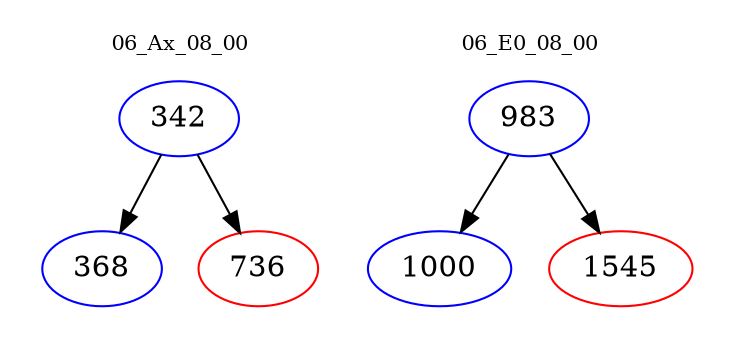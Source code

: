digraph{
subgraph cluster_0 {
color = white
label = "06_Ax_08_00";
fontsize=10;
T0_342 [label="342", color="blue"]
T0_342 -> T0_368 [color="black"]
T0_368 [label="368", color="blue"]
T0_342 -> T0_736 [color="black"]
T0_736 [label="736", color="red"]
}
subgraph cluster_1 {
color = white
label = "06_E0_08_00";
fontsize=10;
T1_983 [label="983", color="blue"]
T1_983 -> T1_1000 [color="black"]
T1_1000 [label="1000", color="blue"]
T1_983 -> T1_1545 [color="black"]
T1_1545 [label="1545", color="red"]
}
}
